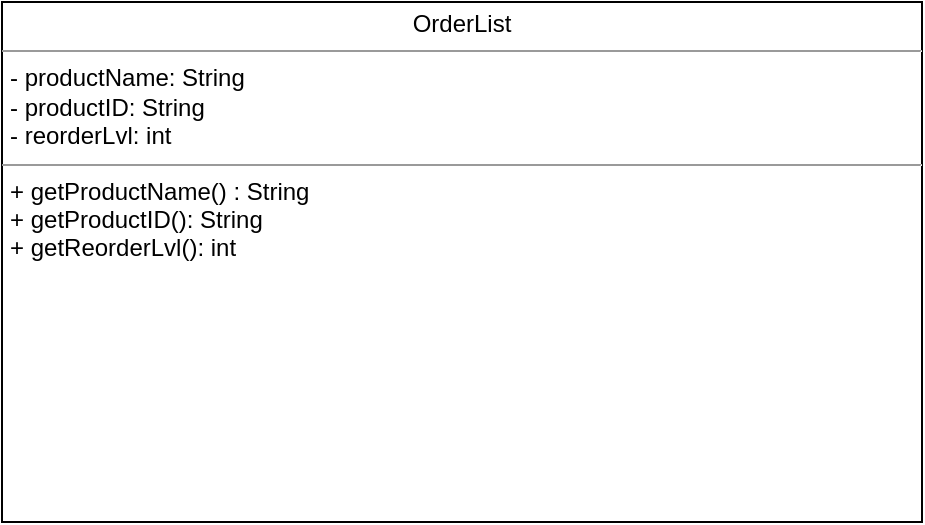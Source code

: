 <mxfile version="15.5.4" type="device"><diagram id="lTKFqsW5p4YoiP7bI2Hj" name="Page-1"><mxGraphModel dx="506" dy="733" grid="1" gridSize="10" guides="1" tooltips="1" connect="1" arrows="1" fold="1" page="1" pageScale="1" pageWidth="850" pageHeight="1100" math="0" shadow="0"><root><mxCell id="0"/><mxCell id="1" parent="0"/><mxCell id="U5Tb1Ct3tZFkvY7qzEKr-1" value="&lt;p style=&quot;margin:0px;margin-top:4px;text-align:center;&quot;&gt;&lt;i&gt;&amp;lt;&amp;lt;Interface&amp;gt;&amp;gt;&lt;/i&gt;&lt;br/&gt;&lt;b&gt;Interface&lt;/b&gt;&lt;/p&gt;&lt;hr size=&quot;1&quot;/&gt;&lt;p style=&quot;margin:0px;margin-left:4px;&quot;&gt;+ field1: Type&lt;br/&gt;+ field2: Type&lt;/p&gt;&lt;hr size=&quot;1&quot;/&gt;&lt;p style=&quot;margin:0px;margin-left:4px;&quot;&gt;+ method1(Type): Type&lt;br/&gt;+ method2(Type, Type): Type&lt;/p&gt;" style="verticalAlign=top;align=left;overflow=fill;fontSize=12;fontFamily=Helvetica;html=1;" vertex="1" parent="1"><mxGeometry x="170" y="290" width="190" height="140" as="geometry"/></mxCell><mxCell id="U5Tb1Ct3tZFkvY7qzEKr-2" value="&lt;p style=&quot;text-align: center ; margin: 4px 0px 0px&quot;&gt;OrderList&lt;/p&gt;&lt;hr size=&quot;1&quot;&gt;&lt;p style=&quot;margin: 0px ; margin-left: 4px&quot;&gt;- productName: String&lt;br&gt;- productID: String&lt;/p&gt;&lt;p style=&quot;margin: 0px ; margin-left: 4px&quot;&gt;- reorderLvl: int&lt;/p&gt;&lt;hr size=&quot;1&quot;&gt;&lt;p style=&quot;margin: 0px ; margin-left: 4px&quot;&gt;+ getProductName() : String&lt;br&gt;+ getProductID(): String&lt;/p&gt;&lt;p style=&quot;margin: 0px ; margin-left: 4px&quot;&gt;+ getReorderLvl(): int&amp;nbsp;&lt;/p&gt;" style="verticalAlign=top;align=left;overflow=fill;fontSize=12;fontFamily=Helvetica;html=1;" vertex="1" parent="1"><mxGeometry x="20" y="210" width="460" height="260" as="geometry"/></mxCell></root></mxGraphModel></diagram></mxfile>